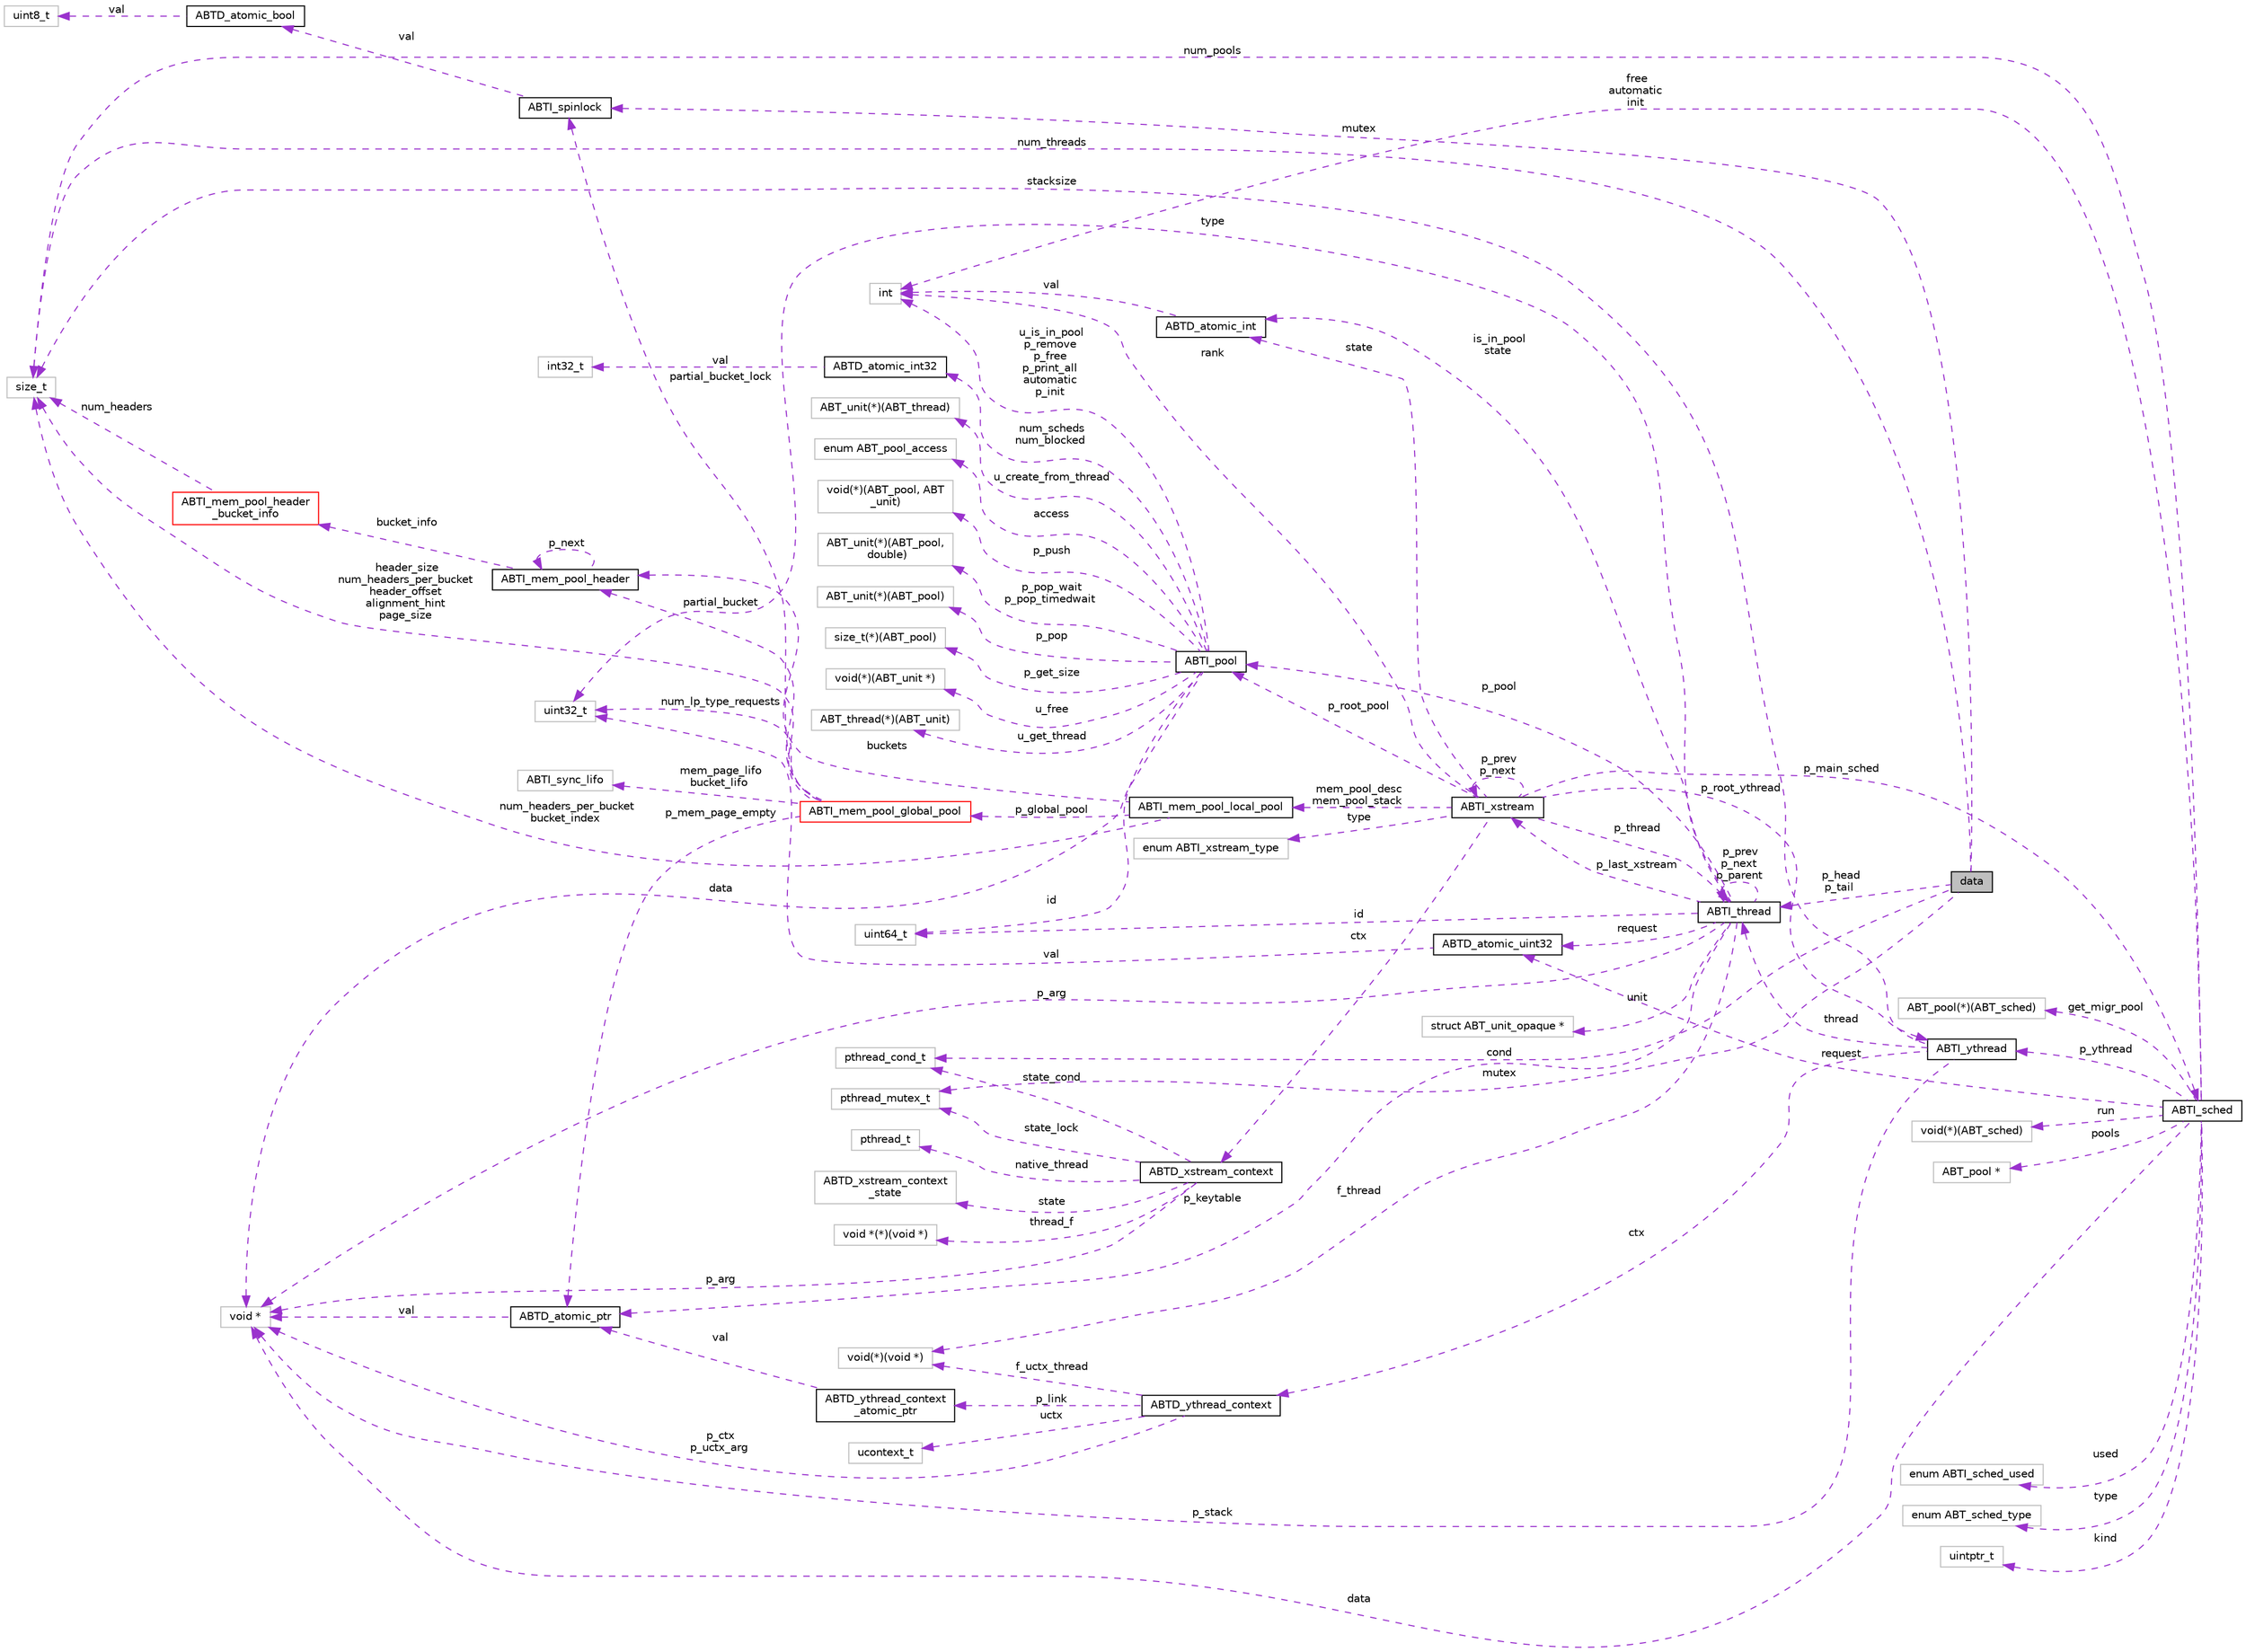 digraph "data"
{
  edge [fontname="Helvetica",fontsize="10",labelfontname="Helvetica",labelfontsize="10"];
  node [fontname="Helvetica",fontsize="10",shape=record];
  rankdir="LR";
  Node1 [label="data",height=0.2,width=0.4,color="black", fillcolor="grey75", style="filled" fontcolor="black"];
  Node2 -> Node1 [dir="back",color="darkorchid3",fontsize="10",style="dashed",label=" mutex" ,fontname="Helvetica"];
  Node2 [label="ABTI_spinlock",height=0.2,width=0.4,color="black", fillcolor="white", style="filled",URL="$dc/d81/structABTI__spinlock.html"];
  Node3 -> Node2 [dir="back",color="darkorchid3",fontsize="10",style="dashed",label=" val" ,fontname="Helvetica"];
  Node3 [label="ABTD_atomic_bool",height=0.2,width=0.4,color="black", fillcolor="white", style="filled",URL="$df/d2c/structABTD__atomic__bool.html"];
  Node4 -> Node3 [dir="back",color="darkorchid3",fontsize="10",style="dashed",label=" val" ,fontname="Helvetica"];
  Node4 [label="uint8_t",height=0.2,width=0.4,color="grey75", fillcolor="white", style="filled"];
  Node5 -> Node1 [dir="back",color="darkorchid3",fontsize="10",style="dashed",label=" p_head\np_tail" ,fontname="Helvetica"];
  Node5 [label="ABTI_thread",height=0.2,width=0.4,color="black", fillcolor="white", style="filled",URL="$d3/d55/structABTI__thread.html"];
  Node6 -> Node5 [dir="back",color="darkorchid3",fontsize="10",style="dashed",label=" f_thread" ,fontname="Helvetica"];
  Node6 [label="void(*)(void *)",height=0.2,width=0.4,color="grey75", fillcolor="white", style="filled"];
  Node7 -> Node5 [dir="back",color="darkorchid3",fontsize="10",style="dashed",label=" id" ,fontname="Helvetica"];
  Node7 [label="uint64_t",height=0.2,width=0.4,color="grey75", fillcolor="white", style="filled"];
  Node5 -> Node5 [dir="back",color="darkorchid3",fontsize="10",style="dashed",label=" p_prev\np_next\np_parent" ,fontname="Helvetica"];
  Node8 -> Node5 [dir="back",color="darkorchid3",fontsize="10",style="dashed",label=" p_pool" ,fontname="Helvetica"];
  Node8 [label="ABTI_pool",height=0.2,width=0.4,color="black", fillcolor="white", style="filled",URL="$df/d65/structABTI__pool.html"];
  Node9 -> Node8 [dir="back",color="darkorchid3",fontsize="10",style="dashed",label=" p_get_size" ,fontname="Helvetica"];
  Node9 [label="size_t(*)(ABT_pool)",height=0.2,width=0.4,color="grey75", fillcolor="white", style="filled"];
  Node10 -> Node8 [dir="back",color="darkorchid3",fontsize="10",style="dashed",label=" u_free" ,fontname="Helvetica"];
  Node10 [label="void(*)(ABT_unit *)",height=0.2,width=0.4,color="grey75", fillcolor="white", style="filled"];
  Node11 -> Node8 [dir="back",color="darkorchid3",fontsize="10",style="dashed",label=" u_get_thread" ,fontname="Helvetica"];
  Node11 [label="ABT_thread(*)(ABT_unit)",height=0.2,width=0.4,color="grey75", fillcolor="white", style="filled"];
  Node12 -> Node8 [dir="back",color="darkorchid3",fontsize="10",style="dashed",label=" u_create_from_thread" ,fontname="Helvetica"];
  Node12 [label="ABT_unit(*)(ABT_thread)",height=0.2,width=0.4,color="grey75", fillcolor="white", style="filled"];
  Node7 -> Node8 [dir="back",color="darkorchid3",fontsize="10",style="dashed",label=" id" ,fontname="Helvetica"];
  Node13 -> Node8 [dir="back",color="darkorchid3",fontsize="10",style="dashed",label=" access" ,fontname="Helvetica"];
  Node13 [label="enum ABT_pool_access",height=0.2,width=0.4,color="grey75", fillcolor="white", style="filled"];
  Node14 -> Node8 [dir="back",color="darkorchid3",fontsize="10",style="dashed",label=" p_push" ,fontname="Helvetica"];
  Node14 [label="void(*)(ABT_pool, ABT\l_unit)",height=0.2,width=0.4,color="grey75", fillcolor="white", style="filled"];
  Node15 -> Node8 [dir="back",color="darkorchid3",fontsize="10",style="dashed",label=" p_pop_wait\np_pop_timedwait" ,fontname="Helvetica"];
  Node15 [label="ABT_unit(*)(ABT_pool,\l double)",height=0.2,width=0.4,color="grey75", fillcolor="white", style="filled"];
  Node16 -> Node8 [dir="back",color="darkorchid3",fontsize="10",style="dashed",label=" u_is_in_pool\np_remove\np_free\np_print_all\nautomatic\np_init" ,fontname="Helvetica"];
  Node16 [label="int",height=0.2,width=0.4,color="grey75", fillcolor="white", style="filled"];
  Node17 -> Node8 [dir="back",color="darkorchid3",fontsize="10",style="dashed",label=" num_scheds\nnum_blocked" ,fontname="Helvetica"];
  Node17 [label="ABTD_atomic_int32",height=0.2,width=0.4,color="black", fillcolor="white", style="filled",URL="$db/d9a/structABTD__atomic__int32.html"];
  Node18 -> Node17 [dir="back",color="darkorchid3",fontsize="10",style="dashed",label=" val" ,fontname="Helvetica"];
  Node18 [label="int32_t",height=0.2,width=0.4,color="grey75", fillcolor="white", style="filled"];
  Node19 -> Node8 [dir="back",color="darkorchid3",fontsize="10",style="dashed",label=" p_pop" ,fontname="Helvetica"];
  Node19 [label="ABT_unit(*)(ABT_pool)",height=0.2,width=0.4,color="grey75", fillcolor="white", style="filled"];
  Node20 -> Node8 [dir="back",color="darkorchid3",fontsize="10",style="dashed",label=" data" ,fontname="Helvetica"];
  Node20 [label="void *",height=0.2,width=0.4,color="grey75", fillcolor="white", style="filled"];
  Node21 -> Node5 [dir="back",color="darkorchid3",fontsize="10",style="dashed",label=" p_last_xstream" ,fontname="Helvetica"];
  Node21 [label="ABTI_xstream",height=0.2,width=0.4,color="black", fillcolor="white", style="filled",URL="$dc/d3f/structABTI__xstream.html"];
  Node22 -> Node21 [dir="back",color="darkorchid3",fontsize="10",style="dashed",label=" ctx" ,fontname="Helvetica"];
  Node22 [label="ABTD_xstream_context",height=0.2,width=0.4,color="black", fillcolor="white", style="filled",URL="$df/dec/structABTD__xstream__context.html"];
  Node23 -> Node22 [dir="back",color="darkorchid3",fontsize="10",style="dashed",label=" state" ,fontname="Helvetica"];
  Node23 [label="ABTD_xstream_context\l_state",height=0.2,width=0.4,color="grey75", fillcolor="white", style="filled"];
  Node24 -> Node22 [dir="back",color="darkorchid3",fontsize="10",style="dashed",label=" thread_f" ,fontname="Helvetica"];
  Node24 [label="void *(*)(void *)",height=0.2,width=0.4,color="grey75", fillcolor="white", style="filled"];
  Node25 -> Node22 [dir="back",color="darkorchid3",fontsize="10",style="dashed",label=" state_lock" ,fontname="Helvetica"];
  Node25 [label="pthread_mutex_t",height=0.2,width=0.4,color="grey75", fillcolor="white", style="filled"];
  Node26 -> Node22 [dir="back",color="darkorchid3",fontsize="10",style="dashed",label=" native_thread" ,fontname="Helvetica"];
  Node26 [label="pthread_t",height=0.2,width=0.4,color="grey75", fillcolor="white", style="filled"];
  Node27 -> Node22 [dir="back",color="darkorchid3",fontsize="10",style="dashed",label=" state_cond" ,fontname="Helvetica"];
  Node27 [label="pthread_cond_t",height=0.2,width=0.4,color="grey75", fillcolor="white", style="filled"];
  Node20 -> Node22 [dir="back",color="darkorchid3",fontsize="10",style="dashed",label=" p_arg" ,fontname="Helvetica"];
  Node5 -> Node21 [dir="back",color="darkorchid3",fontsize="10",style="dashed",label=" p_thread" ,fontname="Helvetica"];
  Node28 -> Node21 [dir="back",color="darkorchid3",fontsize="10",style="dashed",label=" p_main_sched" ,fontname="Helvetica"];
  Node28 [label="ABTI_sched",height=0.2,width=0.4,color="black", fillcolor="white", style="filled",URL="$d0/dd5/structABTI__sched.html"];
  Node29 -> Node28 [dir="back",color="darkorchid3",fontsize="10",style="dashed",label=" get_migr_pool" ,fontname="Helvetica"];
  Node29 [label="ABT_pool(*)(ABT_sched)",height=0.2,width=0.4,color="grey75", fillcolor="white", style="filled"];
  Node30 -> Node28 [dir="back",color="darkorchid3",fontsize="10",style="dashed",label=" p_ythread" ,fontname="Helvetica"];
  Node30 [label="ABTI_ythread",height=0.2,width=0.4,color="black", fillcolor="white", style="filled",URL="$d5/d5f/structABTI__ythread.html"];
  Node5 -> Node30 [dir="back",color="darkorchid3",fontsize="10",style="dashed",label=" thread" ,fontname="Helvetica"];
  Node31 -> Node30 [dir="back",color="darkorchid3",fontsize="10",style="dashed",label=" stacksize" ,fontname="Helvetica"];
  Node31 [label="size_t",height=0.2,width=0.4,color="grey75", fillcolor="white", style="filled"];
  Node32 -> Node30 [dir="back",color="darkorchid3",fontsize="10",style="dashed",label=" ctx" ,fontname="Helvetica"];
  Node32 [label="ABTD_ythread_context",height=0.2,width=0.4,color="black", fillcolor="white", style="filled",URL="$d8/df3/structABTD__ythread__context.html"];
  Node6 -> Node32 [dir="back",color="darkorchid3",fontsize="10",style="dashed",label=" f_uctx_thread" ,fontname="Helvetica"];
  Node33 -> Node32 [dir="back",color="darkorchid3",fontsize="10",style="dashed",label=" uctx" ,fontname="Helvetica"];
  Node33 [label="ucontext_t",height=0.2,width=0.4,color="grey75", fillcolor="white", style="filled"];
  Node34 -> Node32 [dir="back",color="darkorchid3",fontsize="10",style="dashed",label=" p_link" ,fontname="Helvetica"];
  Node34 [label="ABTD_ythread_context\l_atomic_ptr",height=0.2,width=0.4,color="black", fillcolor="white", style="filled",URL="$d6/dfc/structABTD__ythread__context__atomic__ptr.html"];
  Node35 -> Node34 [dir="back",color="darkorchid3",fontsize="10",style="dashed",label=" val" ,fontname="Helvetica"];
  Node35 [label="ABTD_atomic_ptr",height=0.2,width=0.4,color="black", fillcolor="white", style="filled",URL="$df/d5b/structABTD__atomic__ptr.html"];
  Node20 -> Node35 [dir="back",color="darkorchid3",fontsize="10",style="dashed",label=" val" ,fontname="Helvetica"];
  Node20 -> Node32 [dir="back",color="darkorchid3",fontsize="10",style="dashed",label=" p_ctx\np_uctx_arg" ,fontname="Helvetica"];
  Node20 -> Node30 [dir="back",color="darkorchid3",fontsize="10",style="dashed",label=" p_stack" ,fontname="Helvetica"];
  Node31 -> Node28 [dir="back",color="darkorchid3",fontsize="10",style="dashed",label=" num_pools" ,fontname="Helvetica"];
  Node16 -> Node28 [dir="back",color="darkorchid3",fontsize="10",style="dashed",label=" free\nautomatic\ninit" ,fontname="Helvetica"];
  Node36 -> Node28 [dir="back",color="darkorchid3",fontsize="10",style="dashed",label=" run" ,fontname="Helvetica"];
  Node36 [label="void(*)(ABT_sched)",height=0.2,width=0.4,color="grey75", fillcolor="white", style="filled"];
  Node37 -> Node28 [dir="back",color="darkorchid3",fontsize="10",style="dashed",label=" pools" ,fontname="Helvetica"];
  Node37 [label="ABT_pool *",height=0.2,width=0.4,color="grey75", fillcolor="white", style="filled"];
  Node38 -> Node28 [dir="back",color="darkorchid3",fontsize="10",style="dashed",label=" request" ,fontname="Helvetica"];
  Node38 [label="ABTD_atomic_uint32",height=0.2,width=0.4,color="black", fillcolor="white", style="filled",URL="$db/df7/structABTD__atomic__uint32.html"];
  Node39 -> Node38 [dir="back",color="darkorchid3",fontsize="10",style="dashed",label=" val" ,fontname="Helvetica"];
  Node39 [label="uint32_t",height=0.2,width=0.4,color="grey75", fillcolor="white", style="filled"];
  Node40 -> Node28 [dir="back",color="darkorchid3",fontsize="10",style="dashed",label=" used" ,fontname="Helvetica"];
  Node40 [label="enum ABTI_sched_used",height=0.2,width=0.4,color="grey75", fillcolor="white", style="filled"];
  Node20 -> Node28 [dir="back",color="darkorchid3",fontsize="10",style="dashed",label=" data" ,fontname="Helvetica"];
  Node41 -> Node28 [dir="back",color="darkorchid3",fontsize="10",style="dashed",label=" type" ,fontname="Helvetica"];
  Node41 [label="enum ABT_sched_type",height=0.2,width=0.4,color="grey75", fillcolor="white", style="filled"];
  Node42 -> Node28 [dir="back",color="darkorchid3",fontsize="10",style="dashed",label=" kind" ,fontname="Helvetica"];
  Node42 [label="uintptr_t",height=0.2,width=0.4,color="grey75", fillcolor="white", style="filled"];
  Node30 -> Node21 [dir="back",color="darkorchid3",fontsize="10",style="dashed",label=" p_root_ythread" ,fontname="Helvetica"];
  Node8 -> Node21 [dir="back",color="darkorchid3",fontsize="10",style="dashed",label=" p_root_pool" ,fontname="Helvetica"];
  Node43 -> Node21 [dir="back",color="darkorchid3",fontsize="10",style="dashed",label=" type" ,fontname="Helvetica"];
  Node43 [label="enum ABTI_xstream_type",height=0.2,width=0.4,color="grey75", fillcolor="white", style="filled"];
  Node21 -> Node21 [dir="back",color="darkorchid3",fontsize="10",style="dashed",label=" p_prev\np_next" ,fontname="Helvetica"];
  Node44 -> Node21 [dir="back",color="darkorchid3",fontsize="10",style="dashed",label=" state" ,fontname="Helvetica"];
  Node44 [label="ABTD_atomic_int",height=0.2,width=0.4,color="black", fillcolor="white", style="filled",URL="$d5/df5/structABTD__atomic__int.html"];
  Node16 -> Node44 [dir="back",color="darkorchid3",fontsize="10",style="dashed",label=" val" ,fontname="Helvetica"];
  Node16 -> Node21 [dir="back",color="darkorchid3",fontsize="10",style="dashed",label=" rank" ,fontname="Helvetica"];
  Node45 -> Node21 [dir="back",color="darkorchid3",fontsize="10",style="dashed",label=" mem_pool_desc\nmem_pool_stack" ,fontname="Helvetica"];
  Node45 [label="ABTI_mem_pool_local_pool",height=0.2,width=0.4,color="black", fillcolor="white", style="filled",URL="$d6/d69/structABTI__mem__pool__local__pool.html"];
  Node31 -> Node45 [dir="back",color="darkorchid3",fontsize="10",style="dashed",label=" num_headers_per_bucket\nbucket_index" ,fontname="Helvetica"];
  Node46 -> Node45 [dir="back",color="darkorchid3",fontsize="10",style="dashed",label=" buckets" ,fontname="Helvetica"];
  Node46 [label="ABTI_mem_pool_header",height=0.2,width=0.4,color="black", fillcolor="white", style="filled",URL="$de/d24/structABTI__mem__pool__header.html"];
  Node47 -> Node46 [dir="back",color="darkorchid3",fontsize="10",style="dashed",label=" bucket_info" ,fontname="Helvetica"];
  Node47 [label="ABTI_mem_pool_header\l_bucket_info",height=0.2,width=0.4,color="red", fillcolor="white", style="filled",URL="$d5/d6c/unionABTI__mem__pool__header__bucket__info.html"];
  Node31 -> Node47 [dir="back",color="darkorchid3",fontsize="10",style="dashed",label=" num_headers" ,fontname="Helvetica"];
  Node46 -> Node46 [dir="back",color="darkorchid3",fontsize="10",style="dashed",label=" p_next" ,fontname="Helvetica"];
  Node48 -> Node45 [dir="back",color="darkorchid3",fontsize="10",style="dashed",label=" p_global_pool" ,fontname="Helvetica"];
  Node48 [label="ABTI_mem_pool_global_pool",height=0.2,width=0.4,color="red", fillcolor="white", style="filled",URL="$d7/de4/structABTI__mem__pool__global__pool.html"];
  Node2 -> Node48 [dir="back",color="darkorchid3",fontsize="10",style="dashed",label=" partial_bucket_lock" ,fontname="Helvetica"];
  Node49 -> Node48 [dir="back",color="darkorchid3",fontsize="10",style="dashed",label=" mem_page_lifo\nbucket_lifo" ,fontname="Helvetica"];
  Node49 [label="ABTI_sync_lifo",height=0.2,width=0.4,color="grey75", fillcolor="white", style="filled"];
  Node31 -> Node48 [dir="back",color="darkorchid3",fontsize="10",style="dashed",label=" header_size\nnum_headers_per_bucket\nheader_offset\nalignment_hint\npage_size" ,fontname="Helvetica"];
  Node39 -> Node48 [dir="back",color="darkorchid3",fontsize="10",style="dashed",label=" num_lp_type_requests" ,fontname="Helvetica"];
  Node46 -> Node48 [dir="back",color="darkorchid3",fontsize="10",style="dashed",label=" partial_bucket" ,fontname="Helvetica"];
  Node35 -> Node48 [dir="back",color="darkorchid3",fontsize="10",style="dashed",label=" p_mem_page_empty" ,fontname="Helvetica"];
  Node39 -> Node5 [dir="back",color="darkorchid3",fontsize="10",style="dashed",label=" type" ,fontname="Helvetica"];
  Node44 -> Node5 [dir="back",color="darkorchid3",fontsize="10",style="dashed",label=" is_in_pool\nstate" ,fontname="Helvetica"];
  Node35 -> Node5 [dir="back",color="darkorchid3",fontsize="10",style="dashed",label=" p_keytable" ,fontname="Helvetica"];
  Node38 -> Node5 [dir="back",color="darkorchid3",fontsize="10",style="dashed",label=" request" ,fontname="Helvetica"];
  Node20 -> Node5 [dir="back",color="darkorchid3",fontsize="10",style="dashed",label=" p_arg" ,fontname="Helvetica"];
  Node50 -> Node5 [dir="back",color="darkorchid3",fontsize="10",style="dashed",label=" unit" ,fontname="Helvetica"];
  Node50 [label="struct ABT_unit_opaque *",height=0.2,width=0.4,color="grey75", fillcolor="white", style="filled"];
  Node31 -> Node1 [dir="back",color="darkorchid3",fontsize="10",style="dashed",label=" num_threads" ,fontname="Helvetica"];
  Node25 -> Node1 [dir="back",color="darkorchid3",fontsize="10",style="dashed",label=" mutex" ,fontname="Helvetica"];
  Node27 -> Node1 [dir="back",color="darkorchid3",fontsize="10",style="dashed",label=" cond" ,fontname="Helvetica"];
}
